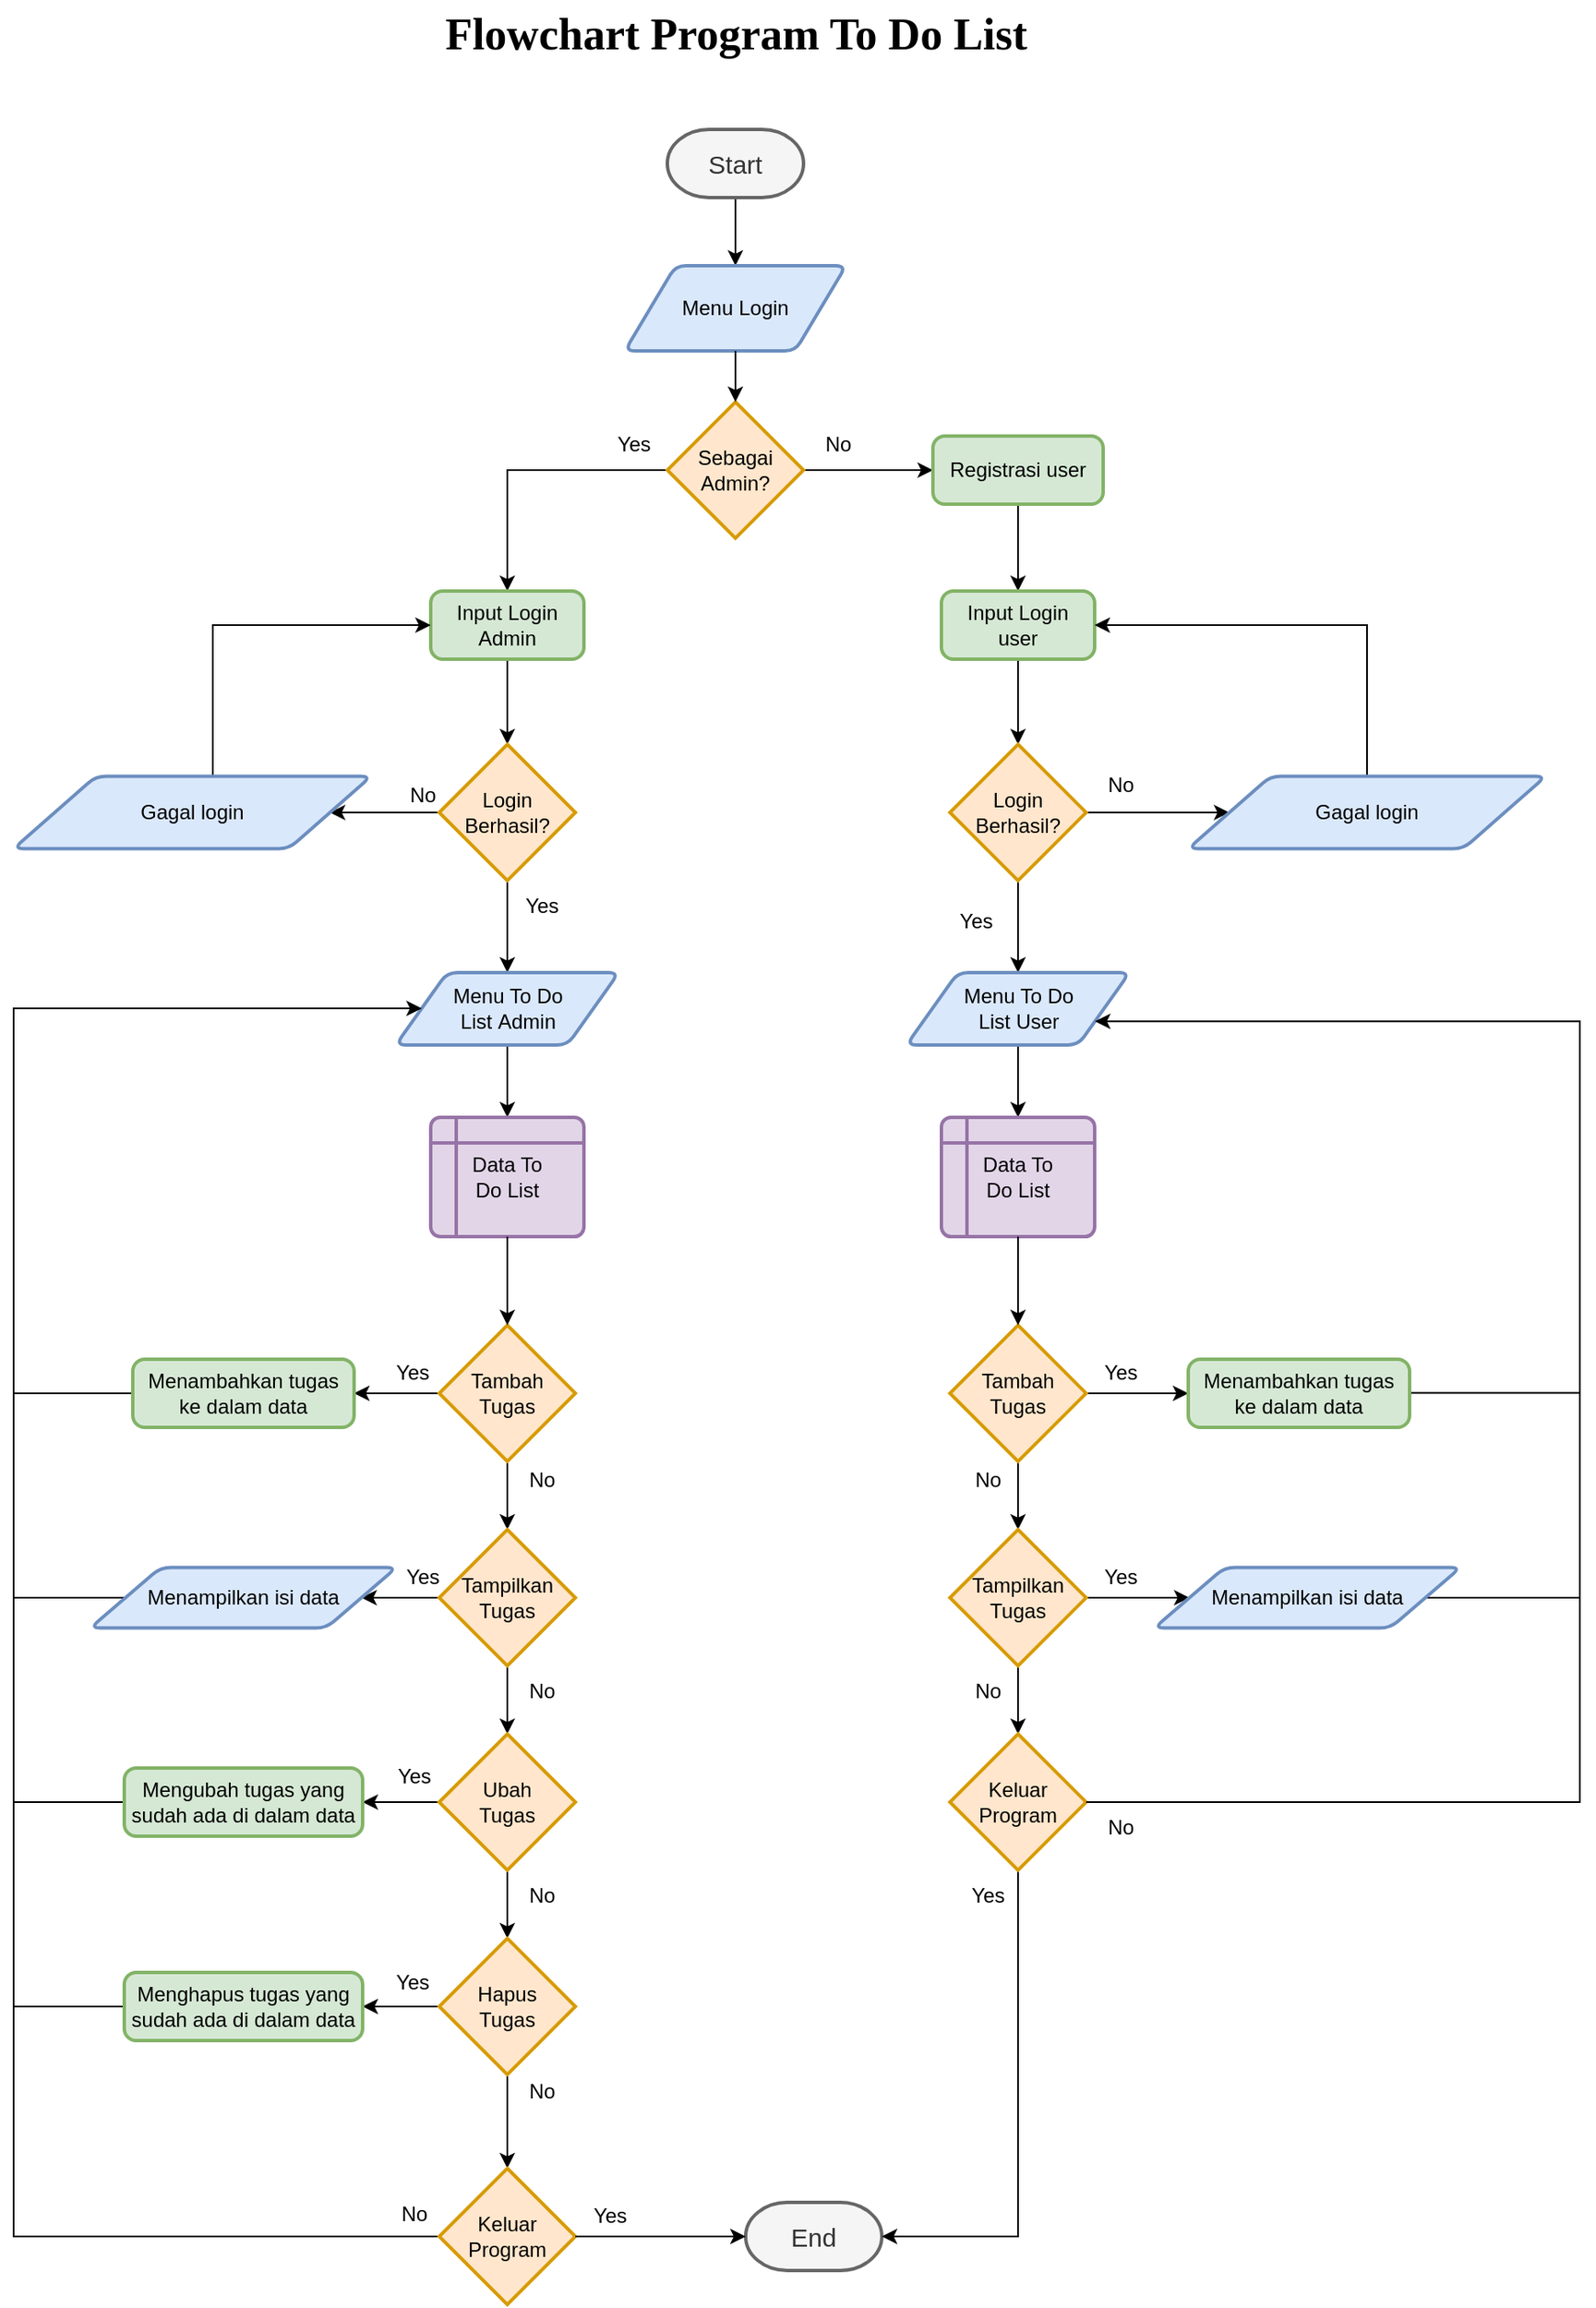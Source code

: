 <mxfile version="24.7.17">
  <diagram id="C5RBs43oDa-KdzZeNtuy" name="Page-1">
    <mxGraphModel dx="2327" dy="887" grid="0" gridSize="10" guides="1" tooltips="1" connect="1" arrows="1" fold="1" page="1" pageScale="1" pageWidth="827" pageHeight="1169" math="0" shadow="0">
      <root>
        <mxCell id="WIyWlLk6GJQsqaUBKTNV-0" />
        <mxCell id="WIyWlLk6GJQsqaUBKTNV-1" parent="WIyWlLk6GJQsqaUBKTNV-0" />
        <mxCell id="1M9hGgyov5NjB-ZIpMgV-0" value="Flowchart Program To Do List" style="text;html=1;align=center;verticalAlign=middle;resizable=0;points=[];autosize=1;strokeColor=none;fillColor=none;fontSize=26;fontStyle=1;fontFamily=Times New Roman;" parent="WIyWlLk6GJQsqaUBKTNV-1" vertex="1">
          <mxGeometry x="-106" y="44" width="340" height="40" as="geometry" />
        </mxCell>
        <mxCell id="1M9hGgyov5NjB-ZIpMgV-9" style="edgeStyle=orthogonalEdgeStyle;rounded=0;orthogonalLoop=1;jettySize=auto;html=1;entryX=0.5;entryY=0;entryDx=0;entryDy=0;" parent="WIyWlLk6GJQsqaUBKTNV-1" source="1M9hGgyov5NjB-ZIpMgV-5" target="1M9hGgyov5NjB-ZIpMgV-7" edge="1">
          <mxGeometry relative="1" as="geometry" />
        </mxCell>
        <mxCell id="1M9hGgyov5NjB-ZIpMgV-5" value="&lt;font style=&quot;font-size: 15px;&quot;&gt;Start&lt;/font&gt;" style="strokeWidth=2;html=1;shape=mxgraph.flowchart.terminator;whiteSpace=wrap;fillColor=#f5f5f5;strokeColor=#666666;fontColor=#333333;" parent="WIyWlLk6GJQsqaUBKTNV-1" vertex="1">
          <mxGeometry x="24" y="120" width="80" height="40" as="geometry" />
        </mxCell>
        <mxCell id="1M9hGgyov5NjB-ZIpMgV-6" value="&lt;font style=&quot;font-size: 15px;&quot;&gt;End&lt;/font&gt;" style="strokeWidth=2;html=1;shape=mxgraph.flowchart.terminator;whiteSpace=wrap;fillColor=#f5f5f5;strokeColor=#666666;fontColor=#333333;" parent="WIyWlLk6GJQsqaUBKTNV-1" vertex="1">
          <mxGeometry x="70" y="1337" width="80" height="40" as="geometry" />
        </mxCell>
        <mxCell id="1M9hGgyov5NjB-ZIpMgV-7" value="Menu Login" style="shape=parallelogram;html=1;strokeWidth=2;perimeter=parallelogramPerimeter;whiteSpace=wrap;rounded=1;arcSize=12;size=0.23;fillColor=#dae8fc;strokeColor=#6c8ebf;" parent="WIyWlLk6GJQsqaUBKTNV-1" vertex="1">
          <mxGeometry x="-1" y="200" width="130" height="50" as="geometry" />
        </mxCell>
        <mxCell id="1M9hGgyov5NjB-ZIpMgV-104" style="edgeStyle=orthogonalEdgeStyle;rounded=0;orthogonalLoop=1;jettySize=auto;html=1;" parent="WIyWlLk6GJQsqaUBKTNV-1" source="1M9hGgyov5NjB-ZIpMgV-10" target="1M9hGgyov5NjB-ZIpMgV-102" edge="1">
          <mxGeometry relative="1" as="geometry" />
        </mxCell>
        <mxCell id="1M9hGgyov5NjB-ZIpMgV-105" style="edgeStyle=orthogonalEdgeStyle;rounded=0;orthogonalLoop=1;jettySize=auto;html=1;entryX=0.5;entryY=0;entryDx=0;entryDy=0;" parent="WIyWlLk6GJQsqaUBKTNV-1" source="1M9hGgyov5NjB-ZIpMgV-10" target="1M9hGgyov5NjB-ZIpMgV-21" edge="1">
          <mxGeometry relative="1" as="geometry" />
        </mxCell>
        <mxCell id="1M9hGgyov5NjB-ZIpMgV-10" value="Sebagai Admin?" style="strokeWidth=2;html=1;shape=mxgraph.flowchart.decision;whiteSpace=wrap;fillColor=#ffe6cc;strokeColor=#d79b00;" parent="WIyWlLk6GJQsqaUBKTNV-1" vertex="1">
          <mxGeometry x="24" y="280" width="80" height="80" as="geometry" />
        </mxCell>
        <mxCell id="1M9hGgyov5NjB-ZIpMgV-11" style="edgeStyle=orthogonalEdgeStyle;rounded=0;orthogonalLoop=1;jettySize=auto;html=1;entryX=0.5;entryY=0;entryDx=0;entryDy=0;entryPerimeter=0;" parent="WIyWlLk6GJQsqaUBKTNV-1" source="1M9hGgyov5NjB-ZIpMgV-7" target="1M9hGgyov5NjB-ZIpMgV-10" edge="1">
          <mxGeometry relative="1" as="geometry" />
        </mxCell>
        <mxCell id="1M9hGgyov5NjB-ZIpMgV-15" value="No" style="text;html=1;align=center;verticalAlign=middle;resizable=0;points=[];autosize=1;strokeColor=none;fillColor=none;" parent="WIyWlLk6GJQsqaUBKTNV-1" vertex="1">
          <mxGeometry x="104" y="290" width="40" height="30" as="geometry" />
        </mxCell>
        <mxCell id="1M9hGgyov5NjB-ZIpMgV-25" value="" style="edgeStyle=orthogonalEdgeStyle;rounded=0;orthogonalLoop=1;jettySize=auto;html=1;" parent="WIyWlLk6GJQsqaUBKTNV-1" source="1M9hGgyov5NjB-ZIpMgV-21" target="1M9hGgyov5NjB-ZIpMgV-24" edge="1">
          <mxGeometry relative="1" as="geometry" />
        </mxCell>
        <mxCell id="1M9hGgyov5NjB-ZIpMgV-21" value="Input Login Admin" style="rounded=1;whiteSpace=wrap;html=1;absoluteArcSize=1;arcSize=14;strokeWidth=2;fillColor=#d5e8d4;strokeColor=#82b366;" parent="WIyWlLk6GJQsqaUBKTNV-1" vertex="1">
          <mxGeometry x="-115" y="391" width="90" height="40" as="geometry" />
        </mxCell>
        <mxCell id="1M9hGgyov5NjB-ZIpMgV-28" value="" style="edgeStyle=orthogonalEdgeStyle;rounded=0;orthogonalLoop=1;jettySize=auto;html=1;" parent="WIyWlLk6GJQsqaUBKTNV-1" source="1M9hGgyov5NjB-ZIpMgV-24" target="1M9hGgyov5NjB-ZIpMgV-26" edge="1">
          <mxGeometry relative="1" as="geometry" />
        </mxCell>
        <mxCell id="1M9hGgyov5NjB-ZIpMgV-91" style="edgeStyle=orthogonalEdgeStyle;rounded=0;orthogonalLoop=1;jettySize=auto;html=1;entryX=0.5;entryY=0;entryDx=0;entryDy=0;" parent="WIyWlLk6GJQsqaUBKTNV-1" source="1M9hGgyov5NjB-ZIpMgV-24" target="1M9hGgyov5NjB-ZIpMgV-31" edge="1">
          <mxGeometry relative="1" as="geometry" />
        </mxCell>
        <mxCell id="1M9hGgyov5NjB-ZIpMgV-24" value="Login Berhasil?" style="strokeWidth=2;html=1;shape=mxgraph.flowchart.decision;whiteSpace=wrap;fillColor=#ffe6cc;strokeColor=#d79b00;" parent="WIyWlLk6GJQsqaUBKTNV-1" vertex="1">
          <mxGeometry x="-110" y="481" width="80" height="80" as="geometry" />
        </mxCell>
        <mxCell id="1M9hGgyov5NjB-ZIpMgV-112" value="" style="edgeStyle=orthogonalEdgeStyle;rounded=0;orthogonalLoop=1;jettySize=auto;html=1;entryX=0;entryY=0.5;entryDx=0;entryDy=0;" parent="WIyWlLk6GJQsqaUBKTNV-1" source="1M9hGgyov5NjB-ZIpMgV-26" target="1M9hGgyov5NjB-ZIpMgV-21" edge="1">
          <mxGeometry relative="1" as="geometry">
            <mxPoint x="-255" y="408" as="targetPoint" />
            <Array as="points">
              <mxPoint x="-243" y="411" />
            </Array>
          </mxGeometry>
        </mxCell>
        <mxCell id="1M9hGgyov5NjB-ZIpMgV-26" value="Gagal login" style="shape=parallelogram;html=1;strokeWidth=2;perimeter=parallelogramPerimeter;whiteSpace=wrap;rounded=1;arcSize=12;size=0.23;fontSize=12;fillColor=#dae8fc;strokeColor=#6c8ebf;" parent="WIyWlLk6GJQsqaUBKTNV-1" vertex="1">
          <mxGeometry x="-360" y="499.75" width="210" height="42.5" as="geometry" />
        </mxCell>
        <mxCell id="1M9hGgyov5NjB-ZIpMgV-29" value="No" style="text;html=1;align=center;verticalAlign=middle;resizable=0;points=[];autosize=1;strokeColor=none;fillColor=none;" parent="WIyWlLk6GJQsqaUBKTNV-1" vertex="1">
          <mxGeometry x="-140" y="496" width="40" height="30" as="geometry" />
        </mxCell>
        <mxCell id="m38rGPqU60XYRcg4cqw9-11" style="edgeStyle=orthogonalEdgeStyle;rounded=0;orthogonalLoop=1;jettySize=auto;html=1;entryX=0.5;entryY=0;entryDx=0;entryDy=0;" parent="WIyWlLk6GJQsqaUBKTNV-1" source="1M9hGgyov5NjB-ZIpMgV-31" target="m38rGPqU60XYRcg4cqw9-7" edge="1">
          <mxGeometry relative="1" as="geometry" />
        </mxCell>
        <mxCell id="1M9hGgyov5NjB-ZIpMgV-31" value="Menu To Do&lt;div&gt;List&amp;nbsp;&lt;span style=&quot;background-color: initial;&quot;&gt;Admin&lt;/span&gt;&lt;/div&gt;" style="shape=parallelogram;html=1;strokeWidth=2;perimeter=parallelogramPerimeter;whiteSpace=wrap;rounded=1;arcSize=12;size=0.23;fontSize=12;fillColor=#dae8fc;strokeColor=#6c8ebf;" parent="WIyWlLk6GJQsqaUBKTNV-1" vertex="1">
          <mxGeometry x="-135.5" y="615" width="131" height="42.5" as="geometry" />
        </mxCell>
        <mxCell id="1M9hGgyov5NjB-ZIpMgV-60" value="" style="edgeStyle=orthogonalEdgeStyle;rounded=0;orthogonalLoop=1;jettySize=auto;html=1;" parent="WIyWlLk6GJQsqaUBKTNV-1" source="1M9hGgyov5NjB-ZIpMgV-54" target="1M9hGgyov5NjB-ZIpMgV-59" edge="1">
          <mxGeometry relative="1" as="geometry" />
        </mxCell>
        <mxCell id="1M9hGgyov5NjB-ZIpMgV-63" value="" style="edgeStyle=orthogonalEdgeStyle;rounded=0;orthogonalLoop=1;jettySize=auto;html=1;" parent="WIyWlLk6GJQsqaUBKTNV-1" source="1M9hGgyov5NjB-ZIpMgV-54" target="1M9hGgyov5NjB-ZIpMgV-62" edge="1">
          <mxGeometry relative="1" as="geometry" />
        </mxCell>
        <mxCell id="1M9hGgyov5NjB-ZIpMgV-54" value="Tambah Tugas" style="strokeWidth=2;html=1;shape=mxgraph.flowchart.decision;whiteSpace=wrap;fillColor=#ffe6cc;strokeColor=#d79b00;" parent="WIyWlLk6GJQsqaUBKTNV-1" vertex="1">
          <mxGeometry x="-110" y="822" width="80" height="80" as="geometry" />
        </mxCell>
        <mxCell id="m38rGPqU60XYRcg4cqw9-2" style="edgeStyle=orthogonalEdgeStyle;rounded=0;orthogonalLoop=1;jettySize=auto;html=1;endArrow=none;endFill=0;" parent="WIyWlLk6GJQsqaUBKTNV-1" source="1M9hGgyov5NjB-ZIpMgV-59" edge="1">
          <mxGeometry relative="1" as="geometry">
            <mxPoint x="-360" y="862" as="targetPoint" />
          </mxGeometry>
        </mxCell>
        <mxCell id="1M9hGgyov5NjB-ZIpMgV-59" value="Menambahkan tugas&lt;div&gt;&lt;span style=&quot;background-color: initial;&quot;&gt;ke dalam data&lt;/span&gt;&lt;/div&gt;" style="rounded=1;whiteSpace=wrap;html=1;absoluteArcSize=1;arcSize=14;strokeWidth=2;fillColor=#d5e8d4;strokeColor=#82b366;" parent="WIyWlLk6GJQsqaUBKTNV-1" vertex="1">
          <mxGeometry x="-290" y="842" width="130" height="40" as="geometry" />
        </mxCell>
        <mxCell id="1M9hGgyov5NjB-ZIpMgV-65" value="" style="edgeStyle=orthogonalEdgeStyle;rounded=0;orthogonalLoop=1;jettySize=auto;html=1;" parent="WIyWlLk6GJQsqaUBKTNV-1" source="1M9hGgyov5NjB-ZIpMgV-62" target="1M9hGgyov5NjB-ZIpMgV-64" edge="1">
          <mxGeometry relative="1" as="geometry" />
        </mxCell>
        <mxCell id="1M9hGgyov5NjB-ZIpMgV-70" value="" style="edgeStyle=orthogonalEdgeStyle;rounded=0;orthogonalLoop=1;jettySize=auto;html=1;" parent="WIyWlLk6GJQsqaUBKTNV-1" source="1M9hGgyov5NjB-ZIpMgV-62" target="1M9hGgyov5NjB-ZIpMgV-69" edge="1">
          <mxGeometry relative="1" as="geometry" />
        </mxCell>
        <mxCell id="1M9hGgyov5NjB-ZIpMgV-62" value="Tampilkan Tugas" style="strokeWidth=2;html=1;shape=mxgraph.flowchart.decision;whiteSpace=wrap;fillColor=#ffe6cc;strokeColor=#d79b00;" parent="WIyWlLk6GJQsqaUBKTNV-1" vertex="1">
          <mxGeometry x="-110" y="942" width="80" height="80" as="geometry" />
        </mxCell>
        <mxCell id="m38rGPqU60XYRcg4cqw9-3" style="edgeStyle=orthogonalEdgeStyle;rounded=0;orthogonalLoop=1;jettySize=auto;html=1;endArrow=none;endFill=0;" parent="WIyWlLk6GJQsqaUBKTNV-1" source="1M9hGgyov5NjB-ZIpMgV-64" edge="1">
          <mxGeometry relative="1" as="geometry">
            <mxPoint x="-360" y="982.0" as="targetPoint" />
          </mxGeometry>
        </mxCell>
        <mxCell id="1M9hGgyov5NjB-ZIpMgV-64" value="Menampilkan isi data" style="shape=parallelogram;html=1;strokeWidth=2;perimeter=parallelogramPerimeter;whiteSpace=wrap;rounded=1;arcSize=12;size=0.23;fontSize=12;fillColor=#dae8fc;strokeColor=#6c8ebf;" parent="WIyWlLk6GJQsqaUBKTNV-1" vertex="1">
          <mxGeometry x="-315" y="964.19" width="180" height="35.62" as="geometry" />
        </mxCell>
        <mxCell id="1M9hGgyov5NjB-ZIpMgV-72" value="" style="edgeStyle=orthogonalEdgeStyle;rounded=0;orthogonalLoop=1;jettySize=auto;html=1;" parent="WIyWlLk6GJQsqaUBKTNV-1" source="1M9hGgyov5NjB-ZIpMgV-69" target="1M9hGgyov5NjB-ZIpMgV-71" edge="1">
          <mxGeometry relative="1" as="geometry" />
        </mxCell>
        <mxCell id="1M9hGgyov5NjB-ZIpMgV-83" value="" style="edgeStyle=orthogonalEdgeStyle;rounded=0;orthogonalLoop=1;jettySize=auto;html=1;" parent="WIyWlLk6GJQsqaUBKTNV-1" source="1M9hGgyov5NjB-ZIpMgV-69" target="1M9hGgyov5NjB-ZIpMgV-80" edge="1">
          <mxGeometry relative="1" as="geometry" />
        </mxCell>
        <mxCell id="1M9hGgyov5NjB-ZIpMgV-69" value="Ubah&lt;div&gt;Tugas&lt;/div&gt;" style="strokeWidth=2;html=1;shape=mxgraph.flowchart.decision;whiteSpace=wrap;fillColor=#ffe6cc;strokeColor=#d79b00;" parent="WIyWlLk6GJQsqaUBKTNV-1" vertex="1">
          <mxGeometry x="-110" y="1062" width="80" height="80" as="geometry" />
        </mxCell>
        <mxCell id="m38rGPqU60XYRcg4cqw9-4" style="edgeStyle=orthogonalEdgeStyle;rounded=0;orthogonalLoop=1;jettySize=auto;html=1;endArrow=none;endFill=0;" parent="WIyWlLk6GJQsqaUBKTNV-1" source="1M9hGgyov5NjB-ZIpMgV-71" edge="1">
          <mxGeometry relative="1" as="geometry">
            <mxPoint x="-360" y="1102" as="targetPoint" />
          </mxGeometry>
        </mxCell>
        <mxCell id="1M9hGgyov5NjB-ZIpMgV-71" value="Mengubah tugas yang sudah ada di dalam data" style="rounded=1;whiteSpace=wrap;html=1;absoluteArcSize=1;arcSize=14;strokeWidth=2;fillColor=#d5e8d4;strokeColor=#82b366;" parent="WIyWlLk6GJQsqaUBKTNV-1" vertex="1">
          <mxGeometry x="-295" y="1082" width="140" height="40" as="geometry" />
        </mxCell>
        <mxCell id="1M9hGgyov5NjB-ZIpMgV-84" value="" style="edgeStyle=orthogonalEdgeStyle;rounded=0;orthogonalLoop=1;jettySize=auto;html=1;" parent="WIyWlLk6GJQsqaUBKTNV-1" source="1M9hGgyov5NjB-ZIpMgV-80" target="1M9hGgyov5NjB-ZIpMgV-81" edge="1">
          <mxGeometry relative="1" as="geometry" />
        </mxCell>
        <mxCell id="1M9hGgyov5NjB-ZIpMgV-100" value="" style="edgeStyle=orthogonalEdgeStyle;rounded=0;orthogonalLoop=1;jettySize=auto;html=1;" parent="WIyWlLk6GJQsqaUBKTNV-1" source="1M9hGgyov5NjB-ZIpMgV-80" target="1M9hGgyov5NjB-ZIpMgV-99" edge="1">
          <mxGeometry relative="1" as="geometry" />
        </mxCell>
        <mxCell id="1M9hGgyov5NjB-ZIpMgV-80" value="Hapus&lt;div&gt;Tugas&lt;/div&gt;" style="strokeWidth=2;html=1;shape=mxgraph.flowchart.decision;whiteSpace=wrap;fillColor=#ffe6cc;strokeColor=#d79b00;" parent="WIyWlLk6GJQsqaUBKTNV-1" vertex="1">
          <mxGeometry x="-110" y="1182" width="80" height="80" as="geometry" />
        </mxCell>
        <mxCell id="m38rGPqU60XYRcg4cqw9-5" style="edgeStyle=orthogonalEdgeStyle;rounded=0;orthogonalLoop=1;jettySize=auto;html=1;endArrow=none;endFill=0;" parent="WIyWlLk6GJQsqaUBKTNV-1" source="1M9hGgyov5NjB-ZIpMgV-81" edge="1">
          <mxGeometry relative="1" as="geometry">
            <mxPoint x="-360" y="1222" as="targetPoint" />
          </mxGeometry>
        </mxCell>
        <mxCell id="1M9hGgyov5NjB-ZIpMgV-81" value="Menghapus tugas yang sudah ada di dalam data" style="rounded=1;whiteSpace=wrap;html=1;absoluteArcSize=1;arcSize=14;strokeWidth=2;fillColor=#d5e8d4;strokeColor=#82b366;" parent="WIyWlLk6GJQsqaUBKTNV-1" vertex="1">
          <mxGeometry x="-295" y="1202" width="140" height="40" as="geometry" />
        </mxCell>
        <mxCell id="1M9hGgyov5NjB-ZIpMgV-85" value="Yes" style="text;html=1;align=center;verticalAlign=middle;resizable=0;points=[];autosize=1;strokeColor=none;fillColor=none;" parent="WIyWlLk6GJQsqaUBKTNV-1" vertex="1">
          <mxGeometry x="-16" y="290" width="40" height="30" as="geometry" />
        </mxCell>
        <mxCell id="1M9hGgyov5NjB-ZIpMgV-90" value="Yes" style="text;html=1;align=center;verticalAlign=middle;resizable=0;points=[];autosize=1;strokeColor=none;fillColor=none;" parent="WIyWlLk6GJQsqaUBKTNV-1" vertex="1">
          <mxGeometry x="-70" y="561" width="40" height="30" as="geometry" />
        </mxCell>
        <mxCell id="1M9hGgyov5NjB-ZIpMgV-92" value="Yes" style="text;html=1;align=center;verticalAlign=middle;resizable=0;points=[];autosize=1;strokeColor=none;fillColor=none;" parent="WIyWlLk6GJQsqaUBKTNV-1" vertex="1">
          <mxGeometry x="-146" y="835" width="40" height="30" as="geometry" />
        </mxCell>
        <mxCell id="1M9hGgyov5NjB-ZIpMgV-93" value="Yes" style="text;html=1;align=center;verticalAlign=middle;resizable=0;points=[];autosize=1;strokeColor=none;fillColor=none;" parent="WIyWlLk6GJQsqaUBKTNV-1" vertex="1">
          <mxGeometry x="-140" y="955" width="40" height="30" as="geometry" />
        </mxCell>
        <mxCell id="1M9hGgyov5NjB-ZIpMgV-94" value="No" style="text;html=1;align=center;verticalAlign=middle;resizable=0;points=[];autosize=1;strokeColor=none;fillColor=none;" parent="WIyWlLk6GJQsqaUBKTNV-1" vertex="1">
          <mxGeometry x="-70" y="898" width="40" height="30" as="geometry" />
        </mxCell>
        <mxCell id="1M9hGgyov5NjB-ZIpMgV-95" value="No" style="text;html=1;align=center;verticalAlign=middle;resizable=0;points=[];autosize=1;strokeColor=none;fillColor=none;" parent="WIyWlLk6GJQsqaUBKTNV-1" vertex="1">
          <mxGeometry x="-70" y="1022" width="40" height="30" as="geometry" />
        </mxCell>
        <mxCell id="1M9hGgyov5NjB-ZIpMgV-96" value="No" style="text;html=1;align=center;verticalAlign=middle;resizable=0;points=[];autosize=1;strokeColor=none;fillColor=none;" parent="WIyWlLk6GJQsqaUBKTNV-1" vertex="1">
          <mxGeometry x="-70" y="1142" width="40" height="30" as="geometry" />
        </mxCell>
        <mxCell id="1M9hGgyov5NjB-ZIpMgV-97" value="Yes" style="text;html=1;align=center;verticalAlign=middle;resizable=0;points=[];autosize=1;strokeColor=none;fillColor=none;" parent="WIyWlLk6GJQsqaUBKTNV-1" vertex="1">
          <mxGeometry x="-145" y="1072" width="40" height="30" as="geometry" />
        </mxCell>
        <mxCell id="1M9hGgyov5NjB-ZIpMgV-98" value="Yes" style="text;html=1;align=center;verticalAlign=middle;resizable=0;points=[];autosize=1;strokeColor=none;fillColor=none;" parent="WIyWlLk6GJQsqaUBKTNV-1" vertex="1">
          <mxGeometry x="-146" y="1193" width="40" height="30" as="geometry" />
        </mxCell>
        <mxCell id="m38rGPqU60XYRcg4cqw9-0" style="edgeStyle=orthogonalEdgeStyle;rounded=0;orthogonalLoop=1;jettySize=auto;html=1;" parent="WIyWlLk6GJQsqaUBKTNV-1" source="1M9hGgyov5NjB-ZIpMgV-99" target="1M9hGgyov5NjB-ZIpMgV-31" edge="1">
          <mxGeometry relative="1" as="geometry">
            <mxPoint x="-360" y="638.08" as="targetPoint" />
            <Array as="points">
              <mxPoint x="-360" y="1357" />
              <mxPoint x="-360" y="636" />
            </Array>
          </mxGeometry>
        </mxCell>
        <mxCell id="1M9hGgyov5NjB-ZIpMgV-99" value="Keluar&lt;div&gt;Program&lt;/div&gt;" style="strokeWidth=2;html=1;shape=mxgraph.flowchart.decision;whiteSpace=wrap;fillColor=#ffe6cc;strokeColor=#d79b00;" parent="WIyWlLk6GJQsqaUBKTNV-1" vertex="1">
          <mxGeometry x="-110" y="1317" width="80" height="80" as="geometry" />
        </mxCell>
        <mxCell id="1M9hGgyov5NjB-ZIpMgV-107" value="" style="edgeStyle=orthogonalEdgeStyle;rounded=0;orthogonalLoop=1;jettySize=auto;html=1;" parent="WIyWlLk6GJQsqaUBKTNV-1" source="1M9hGgyov5NjB-ZIpMgV-102" target="1M9hGgyov5NjB-ZIpMgV-106" edge="1">
          <mxGeometry relative="1" as="geometry" />
        </mxCell>
        <mxCell id="1M9hGgyov5NjB-ZIpMgV-102" value="Registrasi user" style="rounded=1;whiteSpace=wrap;html=1;absoluteArcSize=1;arcSize=14;strokeWidth=2;fillColor=#d5e8d4;strokeColor=#82b366;" parent="WIyWlLk6GJQsqaUBKTNV-1" vertex="1">
          <mxGeometry x="180" y="300" width="100" height="40" as="geometry" />
        </mxCell>
        <mxCell id="1M9hGgyov5NjB-ZIpMgV-109" value="" style="edgeStyle=orthogonalEdgeStyle;rounded=0;orthogonalLoop=1;jettySize=auto;html=1;" parent="WIyWlLk6GJQsqaUBKTNV-1" source="1M9hGgyov5NjB-ZIpMgV-106" target="1M9hGgyov5NjB-ZIpMgV-108" edge="1">
          <mxGeometry relative="1" as="geometry" />
        </mxCell>
        <mxCell id="1M9hGgyov5NjB-ZIpMgV-106" value="Input Login&lt;div&gt;user&lt;/div&gt;" style="rounded=1;whiteSpace=wrap;html=1;absoluteArcSize=1;arcSize=14;strokeWidth=2;fillColor=#d5e8d4;strokeColor=#82b366;" parent="WIyWlLk6GJQsqaUBKTNV-1" vertex="1">
          <mxGeometry x="185" y="391" width="90" height="40" as="geometry" />
        </mxCell>
        <mxCell id="1M9hGgyov5NjB-ZIpMgV-119" value="" style="edgeStyle=orthogonalEdgeStyle;rounded=0;orthogonalLoop=1;jettySize=auto;html=1;" parent="WIyWlLk6GJQsqaUBKTNV-1" source="1M9hGgyov5NjB-ZIpMgV-108" target="1M9hGgyov5NjB-ZIpMgV-118" edge="1">
          <mxGeometry relative="1" as="geometry" />
        </mxCell>
        <mxCell id="1M9hGgyov5NjB-ZIpMgV-173" style="edgeStyle=orthogonalEdgeStyle;rounded=0;orthogonalLoop=1;jettySize=auto;html=1;entryX=0.5;entryY=0;entryDx=0;entryDy=0;" parent="WIyWlLk6GJQsqaUBKTNV-1" source="1M9hGgyov5NjB-ZIpMgV-108" target="1M9hGgyov5NjB-ZIpMgV-156" edge="1">
          <mxGeometry relative="1" as="geometry" />
        </mxCell>
        <mxCell id="1M9hGgyov5NjB-ZIpMgV-108" value="Login Berhasil?" style="strokeWidth=2;html=1;shape=mxgraph.flowchart.decision;whiteSpace=wrap;fillColor=#ffe6cc;strokeColor=#d79b00;" parent="WIyWlLk6GJQsqaUBKTNV-1" vertex="1">
          <mxGeometry x="190" y="481" width="80" height="80" as="geometry" />
        </mxCell>
        <mxCell id="1M9hGgyov5NjB-ZIpMgV-121" style="edgeStyle=orthogonalEdgeStyle;rounded=0;orthogonalLoop=1;jettySize=auto;html=1;entryX=1;entryY=0.5;entryDx=0;entryDy=0;" parent="WIyWlLk6GJQsqaUBKTNV-1" source="1M9hGgyov5NjB-ZIpMgV-118" target="1M9hGgyov5NjB-ZIpMgV-106" edge="1">
          <mxGeometry relative="1" as="geometry">
            <mxPoint x="435" y="410" as="targetPoint" />
            <Array as="points">
              <mxPoint x="435" y="411" />
            </Array>
          </mxGeometry>
        </mxCell>
        <mxCell id="1M9hGgyov5NjB-ZIpMgV-118" value="Gagal login" style="shape=parallelogram;html=1;strokeWidth=2;perimeter=parallelogramPerimeter;whiteSpace=wrap;rounded=1;arcSize=12;size=0.23;fontSize=12;fillColor=#dae8fc;strokeColor=#6c8ebf;" parent="WIyWlLk6GJQsqaUBKTNV-1" vertex="1">
          <mxGeometry x="330" y="499.75" width="210" height="42.5" as="geometry" />
        </mxCell>
        <mxCell id="1M9hGgyov5NjB-ZIpMgV-122" value="No" style="text;html=1;align=center;verticalAlign=middle;resizable=0;points=[];autosize=1;strokeColor=none;fillColor=none;" parent="WIyWlLk6GJQsqaUBKTNV-1" vertex="1">
          <mxGeometry x="270" y="490" width="40" height="30" as="geometry" />
        </mxCell>
        <mxCell id="m38rGPqU60XYRcg4cqw9-8" style="edgeStyle=orthogonalEdgeStyle;rounded=0;orthogonalLoop=1;jettySize=auto;html=1;entryX=0.5;entryY=0;entryDx=0;entryDy=0;" parent="WIyWlLk6GJQsqaUBKTNV-1" source="1M9hGgyov5NjB-ZIpMgV-156" target="m38rGPqU60XYRcg4cqw9-6" edge="1">
          <mxGeometry relative="1" as="geometry" />
        </mxCell>
        <mxCell id="1M9hGgyov5NjB-ZIpMgV-156" value="Menu To Do&lt;div&gt;List User&lt;/div&gt;" style="shape=parallelogram;html=1;strokeWidth=2;perimeter=parallelogramPerimeter;whiteSpace=wrap;rounded=1;arcSize=12;size=0.23;fontSize=12;fillColor=#dae8fc;strokeColor=#6c8ebf;" parent="WIyWlLk6GJQsqaUBKTNV-1" vertex="1">
          <mxGeometry x="164.5" y="615" width="131" height="42.5" as="geometry" />
        </mxCell>
        <mxCell id="1M9hGgyov5NjB-ZIpMgV-157" value="" style="edgeStyle=orthogonalEdgeStyle;rounded=0;orthogonalLoop=1;jettySize=auto;html=1;" parent="WIyWlLk6GJQsqaUBKTNV-1" source="1M9hGgyov5NjB-ZIpMgV-158" target="1M9hGgyov5NjB-ZIpMgV-162" edge="1">
          <mxGeometry relative="1" as="geometry" />
        </mxCell>
        <mxCell id="1M9hGgyov5NjB-ZIpMgV-178" value="" style="edgeStyle=orthogonalEdgeStyle;rounded=0;orthogonalLoop=1;jettySize=auto;html=1;" parent="WIyWlLk6GJQsqaUBKTNV-1" source="1M9hGgyov5NjB-ZIpMgV-158" target="1M9hGgyov5NjB-ZIpMgV-176" edge="1">
          <mxGeometry relative="1" as="geometry" />
        </mxCell>
        <mxCell id="1M9hGgyov5NjB-ZIpMgV-158" value="Tambah Tugas" style="strokeWidth=2;html=1;shape=mxgraph.flowchart.decision;whiteSpace=wrap;fillColor=#ffe6cc;strokeColor=#d79b00;" parent="WIyWlLk6GJQsqaUBKTNV-1" vertex="1">
          <mxGeometry x="190" y="822" width="80" height="80" as="geometry" />
        </mxCell>
        <mxCell id="1M9hGgyov5NjB-ZIpMgV-174" value="" style="edgeStyle=orthogonalEdgeStyle;rounded=0;orthogonalLoop=1;jettySize=auto;html=1;" parent="WIyWlLk6GJQsqaUBKTNV-1" source="1M9hGgyov5NjB-ZIpMgV-162" target="1M9hGgyov5NjB-ZIpMgV-171" edge="1">
          <mxGeometry relative="1" as="geometry" />
        </mxCell>
        <mxCell id="1M9hGgyov5NjB-ZIpMgV-179" value="" style="edgeStyle=orthogonalEdgeStyle;rounded=0;orthogonalLoop=1;jettySize=auto;html=1;" parent="WIyWlLk6GJQsqaUBKTNV-1" source="1M9hGgyov5NjB-ZIpMgV-162" target="1M9hGgyov5NjB-ZIpMgV-177" edge="1">
          <mxGeometry relative="1" as="geometry" />
        </mxCell>
        <mxCell id="1M9hGgyov5NjB-ZIpMgV-162" value="Tampilkan Tugas" style="strokeWidth=2;html=1;shape=mxgraph.flowchart.decision;whiteSpace=wrap;fillColor=#ffe6cc;strokeColor=#d79b00;" parent="WIyWlLk6GJQsqaUBKTNV-1" vertex="1">
          <mxGeometry x="190" y="942" width="80" height="80" as="geometry" />
        </mxCell>
        <mxCell id="1M9hGgyov5NjB-ZIpMgV-167" value="Yes" style="text;html=1;align=center;verticalAlign=middle;resizable=0;points=[];autosize=1;strokeColor=none;fillColor=none;" parent="WIyWlLk6GJQsqaUBKTNV-1" vertex="1">
          <mxGeometry x="270" y="835" width="40" height="30" as="geometry" />
        </mxCell>
        <mxCell id="1M9hGgyov5NjB-ZIpMgV-168" value="No" style="text;html=1;align=center;verticalAlign=middle;resizable=0;points=[];autosize=1;strokeColor=none;fillColor=none;" parent="WIyWlLk6GJQsqaUBKTNV-1" vertex="1">
          <mxGeometry x="192.25" y="898" width="40" height="30" as="geometry" />
        </mxCell>
        <mxCell id="1M9hGgyov5NjB-ZIpMgV-169" value="No" style="text;html=1;align=center;verticalAlign=middle;resizable=0;points=[];autosize=1;strokeColor=none;fillColor=none;" parent="WIyWlLk6GJQsqaUBKTNV-1" vertex="1">
          <mxGeometry x="192.25" y="1022" width="40" height="30" as="geometry" />
        </mxCell>
        <mxCell id="1M9hGgyov5NjB-ZIpMgV-189" style="edgeStyle=orthogonalEdgeStyle;rounded=0;orthogonalLoop=1;jettySize=auto;html=1;entryX=1;entryY=0.5;entryDx=0;entryDy=0;entryPerimeter=0;" parent="WIyWlLk6GJQsqaUBKTNV-1" source="1M9hGgyov5NjB-ZIpMgV-171" target="1M9hGgyov5NjB-ZIpMgV-6" edge="1">
          <mxGeometry relative="1" as="geometry">
            <mxPoint x="230" y="1357.889" as="targetPoint" />
            <Array as="points">
              <mxPoint x="230" y="1357" />
            </Array>
          </mxGeometry>
        </mxCell>
        <mxCell id="1M9hGgyov5NjB-ZIpMgV-171" value="Keluar&lt;div&gt;Program&lt;/div&gt;" style="strokeWidth=2;html=1;shape=mxgraph.flowchart.decision;whiteSpace=wrap;fillColor=#ffe6cc;strokeColor=#d79b00;" parent="WIyWlLk6GJQsqaUBKTNV-1" vertex="1">
          <mxGeometry x="190" y="1062" width="80" height="80" as="geometry" />
        </mxCell>
        <mxCell id="1M9hGgyov5NjB-ZIpMgV-175" value="No" style="text;html=1;align=center;verticalAlign=middle;resizable=0;points=[];autosize=1;strokeColor=none;fillColor=none;" parent="WIyWlLk6GJQsqaUBKTNV-1" vertex="1">
          <mxGeometry x="-70" y="1257" width="40" height="30" as="geometry" />
        </mxCell>
        <mxCell id="1M9hGgyov5NjB-ZIpMgV-182" style="edgeStyle=orthogonalEdgeStyle;rounded=0;orthogonalLoop=1;jettySize=auto;html=1;endArrow=none;endFill=0;" parent="WIyWlLk6GJQsqaUBKTNV-1" edge="1">
          <mxGeometry relative="1" as="geometry">
            <mxPoint x="560" y="861.75" as="targetPoint" />
            <mxPoint x="450" y="861.75" as="sourcePoint" />
          </mxGeometry>
        </mxCell>
        <mxCell id="1M9hGgyov5NjB-ZIpMgV-176" value="Menambahkan tugas&lt;div&gt;&lt;span style=&quot;background-color: initial;&quot;&gt;ke dalam data&lt;/span&gt;&lt;/div&gt;" style="rounded=1;whiteSpace=wrap;html=1;absoluteArcSize=1;arcSize=14;strokeWidth=2;fillColor=#d5e8d4;strokeColor=#82b366;" parent="WIyWlLk6GJQsqaUBKTNV-1" vertex="1">
          <mxGeometry x="330" y="842" width="130" height="40" as="geometry" />
        </mxCell>
        <mxCell id="1M9hGgyov5NjB-ZIpMgV-180" style="edgeStyle=orthogonalEdgeStyle;rounded=0;orthogonalLoop=1;jettySize=auto;html=1;entryX=1;entryY=0.75;entryDx=0;entryDy=0;exitX=1;exitY=0.5;exitDx=0;exitDy=0;exitPerimeter=0;" parent="WIyWlLk6GJQsqaUBKTNV-1" source="1M9hGgyov5NjB-ZIpMgV-171" target="1M9hGgyov5NjB-ZIpMgV-156" edge="1">
          <mxGeometry relative="1" as="geometry">
            <mxPoint x="560" y="630" as="targetPoint" />
            <Array as="points">
              <mxPoint x="560" y="1102" />
              <mxPoint x="560" y="644" />
            </Array>
          </mxGeometry>
        </mxCell>
        <mxCell id="1M9hGgyov5NjB-ZIpMgV-204" style="edgeStyle=orthogonalEdgeStyle;rounded=0;orthogonalLoop=1;jettySize=auto;html=1;endArrow=none;endFill=0;" parent="WIyWlLk6GJQsqaUBKTNV-1" source="1M9hGgyov5NjB-ZIpMgV-177" edge="1">
          <mxGeometry relative="1" as="geometry">
            <mxPoint x="560" y="982" as="targetPoint" />
          </mxGeometry>
        </mxCell>
        <mxCell id="1M9hGgyov5NjB-ZIpMgV-177" value="Menampilkan isi data" style="shape=parallelogram;html=1;strokeWidth=2;perimeter=parallelogramPerimeter;whiteSpace=wrap;rounded=1;arcSize=12;size=0.23;fontSize=12;fillColor=#dae8fc;strokeColor=#6c8ebf;" parent="WIyWlLk6GJQsqaUBKTNV-1" vertex="1">
          <mxGeometry x="310" y="964.19" width="180" height="35.62" as="geometry" />
        </mxCell>
        <mxCell id="1M9hGgyov5NjB-ZIpMgV-183" value="Yes" style="text;html=1;align=center;verticalAlign=middle;resizable=0;points=[];autosize=1;strokeColor=none;fillColor=none;" parent="WIyWlLk6GJQsqaUBKTNV-1" vertex="1">
          <mxGeometry x="270" y="955" width="40" height="30" as="geometry" />
        </mxCell>
        <mxCell id="1M9hGgyov5NjB-ZIpMgV-188" style="edgeStyle=orthogonalEdgeStyle;rounded=0;orthogonalLoop=1;jettySize=auto;html=1;entryX=0;entryY=0.5;entryDx=0;entryDy=0;entryPerimeter=0;" parent="WIyWlLk6GJQsqaUBKTNV-1" source="1M9hGgyov5NjB-ZIpMgV-99" target="1M9hGgyov5NjB-ZIpMgV-6" edge="1">
          <mxGeometry relative="1" as="geometry" />
        </mxCell>
        <mxCell id="1M9hGgyov5NjB-ZIpMgV-200" value="Yes" style="text;html=1;align=center;verticalAlign=middle;resizable=0;points=[];autosize=1;strokeColor=none;fillColor=none;" parent="WIyWlLk6GJQsqaUBKTNV-1" vertex="1">
          <mxGeometry x="-30" y="1330" width="40" height="30" as="geometry" />
        </mxCell>
        <mxCell id="1M9hGgyov5NjB-ZIpMgV-203" value="No" style="text;html=1;align=center;verticalAlign=middle;resizable=0;points=[];autosize=1;strokeColor=none;fillColor=none;" parent="WIyWlLk6GJQsqaUBKTNV-1" vertex="1">
          <mxGeometry x="-145" y="1329" width="40" height="30" as="geometry" />
        </mxCell>
        <mxCell id="1M9hGgyov5NjB-ZIpMgV-205" value="Yes" style="text;html=1;align=center;verticalAlign=middle;resizable=0;points=[];autosize=1;strokeColor=none;fillColor=none;" parent="WIyWlLk6GJQsqaUBKTNV-1" vertex="1">
          <mxGeometry x="192.25" y="1142" width="40" height="30" as="geometry" />
        </mxCell>
        <mxCell id="1M9hGgyov5NjB-ZIpMgV-206" value="No" style="text;html=1;align=center;verticalAlign=middle;resizable=0;points=[];autosize=1;strokeColor=none;fillColor=none;" parent="WIyWlLk6GJQsqaUBKTNV-1" vertex="1">
          <mxGeometry x="270" y="1102" width="40" height="30" as="geometry" />
        </mxCell>
        <mxCell id="m38rGPqU60XYRcg4cqw9-6" value="Data To&lt;div&gt;Do List&lt;/div&gt;" style="shape=internalStorage;whiteSpace=wrap;html=1;dx=15;dy=15;rounded=1;arcSize=8;strokeWidth=2;fillColor=#e1d5e7;strokeColor=#9673a6;" parent="WIyWlLk6GJQsqaUBKTNV-1" vertex="1">
          <mxGeometry x="185" y="700" width="90" height="70" as="geometry" />
        </mxCell>
        <mxCell id="m38rGPqU60XYRcg4cqw9-7" value="Data To&lt;div&gt;Do List&lt;/div&gt;" style="shape=internalStorage;whiteSpace=wrap;html=1;dx=15;dy=15;rounded=1;arcSize=8;strokeWidth=2;fillColor=#e1d5e7;strokeColor=#9673a6;" parent="WIyWlLk6GJQsqaUBKTNV-1" vertex="1">
          <mxGeometry x="-115" y="700" width="90" height="70" as="geometry" />
        </mxCell>
        <mxCell id="m38rGPqU60XYRcg4cqw9-9" style="edgeStyle=orthogonalEdgeStyle;rounded=0;orthogonalLoop=1;jettySize=auto;html=1;entryX=0.5;entryY=0;entryDx=0;entryDy=0;entryPerimeter=0;" parent="WIyWlLk6GJQsqaUBKTNV-1" source="m38rGPqU60XYRcg4cqw9-6" target="1M9hGgyov5NjB-ZIpMgV-158" edge="1">
          <mxGeometry relative="1" as="geometry" />
        </mxCell>
        <mxCell id="m38rGPqU60XYRcg4cqw9-10" style="edgeStyle=orthogonalEdgeStyle;rounded=0;orthogonalLoop=1;jettySize=auto;html=1;entryX=0.5;entryY=0;entryDx=0;entryDy=0;entryPerimeter=0;" parent="WIyWlLk6GJQsqaUBKTNV-1" source="m38rGPqU60XYRcg4cqw9-7" target="1M9hGgyov5NjB-ZIpMgV-54" edge="1">
          <mxGeometry relative="1" as="geometry" />
        </mxCell>
        <mxCell id="m38rGPqU60XYRcg4cqw9-12" value="Yes" style="text;html=1;align=center;verticalAlign=middle;resizable=0;points=[];autosize=1;strokeColor=none;fillColor=none;" parent="WIyWlLk6GJQsqaUBKTNV-1" vertex="1">
          <mxGeometry x="185" y="570" width="40" height="30" as="geometry" />
        </mxCell>
      </root>
    </mxGraphModel>
  </diagram>
</mxfile>
